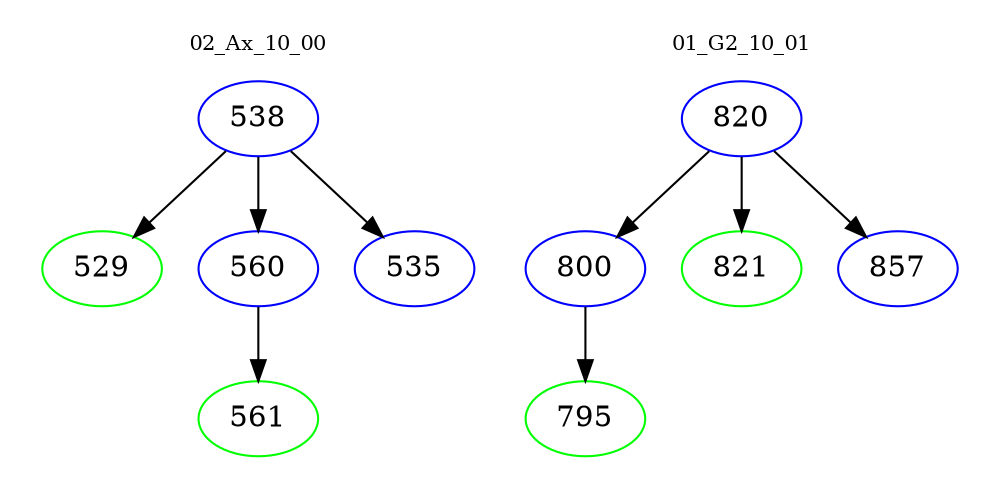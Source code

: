 digraph{
subgraph cluster_0 {
color = white
label = "02_Ax_10_00";
fontsize=10;
T0_538 [label="538", color="blue"]
T0_538 -> T0_529 [color="black"]
T0_529 [label="529", color="green"]
T0_538 -> T0_560 [color="black"]
T0_560 [label="560", color="blue"]
T0_560 -> T0_561 [color="black"]
T0_561 [label="561", color="green"]
T0_538 -> T0_535 [color="black"]
T0_535 [label="535", color="blue"]
}
subgraph cluster_1 {
color = white
label = "01_G2_10_01";
fontsize=10;
T1_820 [label="820", color="blue"]
T1_820 -> T1_800 [color="black"]
T1_800 [label="800", color="blue"]
T1_800 -> T1_795 [color="black"]
T1_795 [label="795", color="green"]
T1_820 -> T1_821 [color="black"]
T1_821 [label="821", color="green"]
T1_820 -> T1_857 [color="black"]
T1_857 [label="857", color="blue"]
}
}

